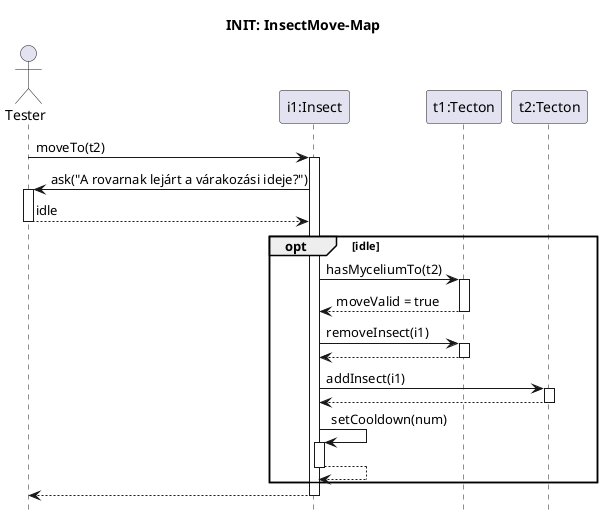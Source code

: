 @startuml Insect-move/sucess
hide footbox
title INIT: InsectMove-Map

actor Tester as S
participant "i1:Insect" as insect
participant "t1:Tecton" as location
participant "t2:Tecton" as target

S -> insect : moveTo(t2)
activate insect

S <- insect : ask("A rovarnak lejárt a várakozási ideje?")
activate S
return idle

opt idle

    insect -> location : hasMyceliumTo(t2)
    activate location
    return moveValid = true

    insect -> location : removeInsect(i1)
    activate location
    return 
    
    insect -> target : addInsect(i1)
    activate target
    return

    insect -> insect : setCooldown(num)
    activate insect
    return
end

return
@enduml